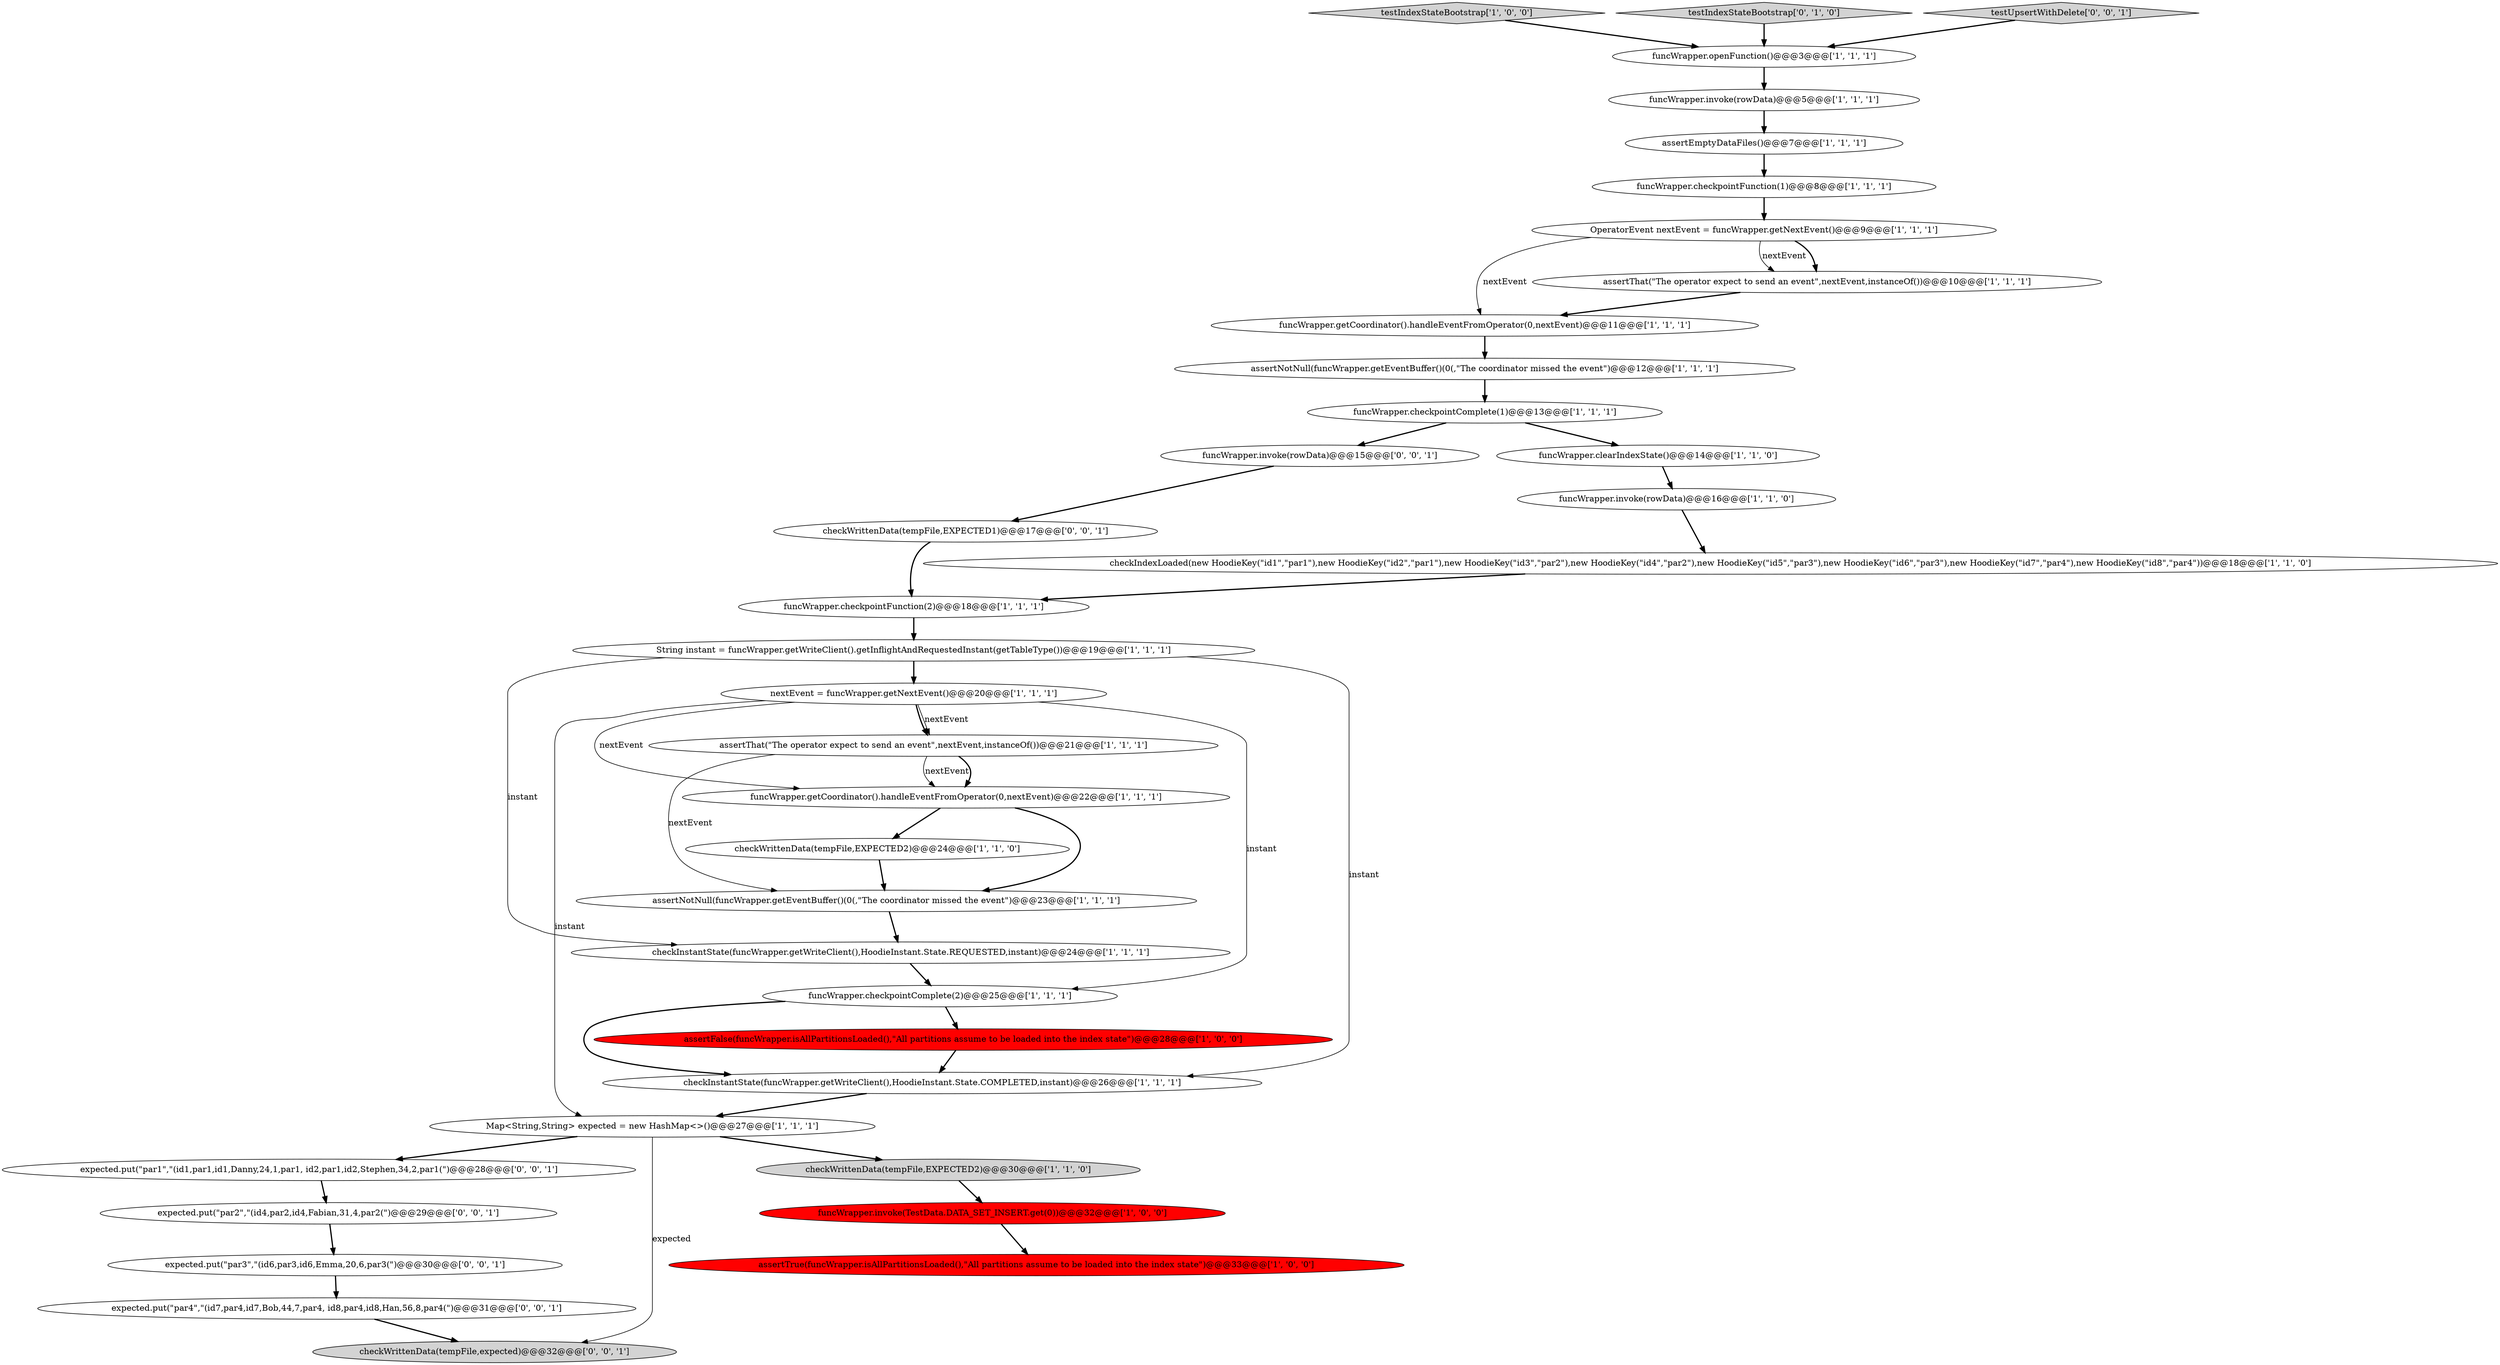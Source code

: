 digraph {
12 [style = filled, label = "funcWrapper.invoke(TestData.DATA_SET_INSERT.get(0))@@@32@@@['1', '0', '0']", fillcolor = red, shape = ellipse image = "AAA1AAABBB1BBB"];
17 [style = filled, label = "checkInstantState(funcWrapper.getWriteClient(),HoodieInstant.State.COMPLETED,instant)@@@26@@@['1', '1', '1']", fillcolor = white, shape = ellipse image = "AAA0AAABBB1BBB"];
22 [style = filled, label = "assertThat(\"The operator expect to send an event\",nextEvent,instanceOf())@@@21@@@['1', '1', '1']", fillcolor = white, shape = ellipse image = "AAA0AAABBB1BBB"];
35 [style = filled, label = "expected.put(\"par1\",\"(id1,par1,id1,Danny,24,1,par1, id2,par1,id2,Stephen,34,2,par1(\")@@@28@@@['0', '0', '1']", fillcolor = white, shape = ellipse image = "AAA0AAABBB3BBB"];
9 [style = filled, label = "assertEmptyDataFiles()@@@7@@@['1', '1', '1']", fillcolor = white, shape = ellipse image = "AAA0AAABBB1BBB"];
24 [style = filled, label = "funcWrapper.getCoordinator().handleEventFromOperator(0,nextEvent)@@@11@@@['1', '1', '1']", fillcolor = white, shape = ellipse image = "AAA0AAABBB1BBB"];
30 [style = filled, label = "checkWrittenData(tempFile,expected)@@@32@@@['0', '0', '1']", fillcolor = lightgray, shape = ellipse image = "AAA0AAABBB3BBB"];
11 [style = filled, label = "funcWrapper.checkpointFunction(2)@@@18@@@['1', '1', '1']", fillcolor = white, shape = ellipse image = "AAA0AAABBB1BBB"];
4 [style = filled, label = "testIndexStateBootstrap['1', '0', '0']", fillcolor = lightgray, shape = diamond image = "AAA0AAABBB1BBB"];
15 [style = filled, label = "OperatorEvent nextEvent = funcWrapper.getNextEvent()@@@9@@@['1', '1', '1']", fillcolor = white, shape = ellipse image = "AAA0AAABBB1BBB"];
20 [style = filled, label = "funcWrapper.getCoordinator().handleEventFromOperator(0,nextEvent)@@@22@@@['1', '1', '1']", fillcolor = white, shape = ellipse image = "AAA0AAABBB1BBB"];
28 [style = filled, label = "testIndexStateBootstrap['0', '1', '0']", fillcolor = lightgray, shape = diamond image = "AAA0AAABBB2BBB"];
33 [style = filled, label = "testUpsertWithDelete['0', '0', '1']", fillcolor = lightgray, shape = diamond image = "AAA0AAABBB3BBB"];
0 [style = filled, label = "funcWrapper.checkpointComplete(1)@@@13@@@['1', '1', '1']", fillcolor = white, shape = ellipse image = "AAA0AAABBB1BBB"];
25 [style = filled, label = "funcWrapper.checkpointComplete(2)@@@25@@@['1', '1', '1']", fillcolor = white, shape = ellipse image = "AAA0AAABBB1BBB"];
36 [style = filled, label = "expected.put(\"par4\",\"(id7,par4,id7,Bob,44,7,par4, id8,par4,id8,Han,56,8,par4(\")@@@31@@@['0', '0', '1']", fillcolor = white, shape = ellipse image = "AAA0AAABBB3BBB"];
7 [style = filled, label = "assertNotNull(funcWrapper.getEventBuffer()(0(,\"The coordinator missed the event\")@@@12@@@['1', '1', '1']", fillcolor = white, shape = ellipse image = "AAA0AAABBB1BBB"];
16 [style = filled, label = "funcWrapper.checkpointFunction(1)@@@8@@@['1', '1', '1']", fillcolor = white, shape = ellipse image = "AAA0AAABBB1BBB"];
13 [style = filled, label = "Map<String,String> expected = new HashMap<>()@@@27@@@['1', '1', '1']", fillcolor = white, shape = ellipse image = "AAA0AAABBB1BBB"];
27 [style = filled, label = "String instant = funcWrapper.getWriteClient().getInflightAndRequestedInstant(getTableType())@@@19@@@['1', '1', '1']", fillcolor = white, shape = ellipse image = "AAA0AAABBB1BBB"];
18 [style = filled, label = "checkWrittenData(tempFile,EXPECTED2)@@@24@@@['1', '1', '0']", fillcolor = white, shape = ellipse image = "AAA0AAABBB1BBB"];
31 [style = filled, label = "funcWrapper.invoke(rowData)@@@15@@@['0', '0', '1']", fillcolor = white, shape = ellipse image = "AAA0AAABBB3BBB"];
26 [style = filled, label = "checkWrittenData(tempFile,EXPECTED2)@@@30@@@['1', '1', '0']", fillcolor = lightgray, shape = ellipse image = "AAA0AAABBB1BBB"];
2 [style = filled, label = "assertThat(\"The operator expect to send an event\",nextEvent,instanceOf())@@@10@@@['1', '1', '1']", fillcolor = white, shape = ellipse image = "AAA0AAABBB1BBB"];
8 [style = filled, label = "assertNotNull(funcWrapper.getEventBuffer()(0(,\"The coordinator missed the event\")@@@23@@@['1', '1', '1']", fillcolor = white, shape = ellipse image = "AAA0AAABBB1BBB"];
5 [style = filled, label = "nextEvent = funcWrapper.getNextEvent()@@@20@@@['1', '1', '1']", fillcolor = white, shape = ellipse image = "AAA0AAABBB1BBB"];
34 [style = filled, label = "expected.put(\"par3\",\"(id6,par3,id6,Emma,20,6,par3(\")@@@30@@@['0', '0', '1']", fillcolor = white, shape = ellipse image = "AAA0AAABBB3BBB"];
1 [style = filled, label = "funcWrapper.invoke(rowData)@@@16@@@['1', '1', '0']", fillcolor = white, shape = ellipse image = "AAA0AAABBB1BBB"];
6 [style = filled, label = "assertFalse(funcWrapper.isAllPartitionsLoaded(),\"All partitions assume to be loaded into the index state\")@@@28@@@['1', '0', '0']", fillcolor = red, shape = ellipse image = "AAA1AAABBB1BBB"];
3 [style = filled, label = "checkIndexLoaded(new HoodieKey(\"id1\",\"par1\"),new HoodieKey(\"id2\",\"par1\"),new HoodieKey(\"id3\",\"par2\"),new HoodieKey(\"id4\",\"par2\"),new HoodieKey(\"id5\",\"par3\"),new HoodieKey(\"id6\",\"par3\"),new HoodieKey(\"id7\",\"par4\"),new HoodieKey(\"id8\",\"par4\"))@@@18@@@['1', '1', '0']", fillcolor = white, shape = ellipse image = "AAA0AAABBB1BBB"];
14 [style = filled, label = "funcWrapper.clearIndexState()@@@14@@@['1', '1', '0']", fillcolor = white, shape = ellipse image = "AAA0AAABBB1BBB"];
23 [style = filled, label = "checkInstantState(funcWrapper.getWriteClient(),HoodieInstant.State.REQUESTED,instant)@@@24@@@['1', '1', '1']", fillcolor = white, shape = ellipse image = "AAA0AAABBB1BBB"];
32 [style = filled, label = "checkWrittenData(tempFile,EXPECTED1)@@@17@@@['0', '0', '1']", fillcolor = white, shape = ellipse image = "AAA0AAABBB3BBB"];
29 [style = filled, label = "expected.put(\"par2\",\"(id4,par2,id4,Fabian,31,4,par2(\")@@@29@@@['0', '0', '1']", fillcolor = white, shape = ellipse image = "AAA0AAABBB3BBB"];
10 [style = filled, label = "assertTrue(funcWrapper.isAllPartitionsLoaded(),\"All partitions assume to be loaded into the index state\")@@@33@@@['1', '0', '0']", fillcolor = red, shape = ellipse image = "AAA1AAABBB1BBB"];
21 [style = filled, label = "funcWrapper.invoke(rowData)@@@5@@@['1', '1', '1']", fillcolor = white, shape = ellipse image = "AAA0AAABBB1BBB"];
19 [style = filled, label = "funcWrapper.openFunction()@@@3@@@['1', '1', '1']", fillcolor = white, shape = ellipse image = "AAA0AAABBB1BBB"];
6->17 [style = bold, label=""];
16->15 [style = bold, label=""];
23->25 [style = bold, label=""];
15->2 [style = bold, label=""];
13->30 [style = solid, label="expected"];
5->20 [style = solid, label="nextEvent"];
35->29 [style = bold, label=""];
22->8 [style = solid, label="nextEvent"];
8->23 [style = bold, label=""];
31->32 [style = bold, label=""];
5->25 [style = solid, label="instant"];
4->19 [style = bold, label=""];
22->20 [style = solid, label="nextEvent"];
1->3 [style = bold, label=""];
3->11 [style = bold, label=""];
5->22 [style = solid, label="nextEvent"];
7->0 [style = bold, label=""];
29->34 [style = bold, label=""];
25->6 [style = bold, label=""];
25->17 [style = bold, label=""];
9->16 [style = bold, label=""];
14->1 [style = bold, label=""];
27->23 [style = solid, label="instant"];
15->24 [style = solid, label="nextEvent"];
15->2 [style = solid, label="nextEvent"];
20->18 [style = bold, label=""];
36->30 [style = bold, label=""];
26->12 [style = bold, label=""];
0->14 [style = bold, label=""];
21->9 [style = bold, label=""];
12->10 [style = bold, label=""];
20->8 [style = bold, label=""];
22->20 [style = bold, label=""];
13->26 [style = bold, label=""];
34->36 [style = bold, label=""];
28->19 [style = bold, label=""];
17->13 [style = bold, label=""];
18->8 [style = bold, label=""];
5->13 [style = solid, label="instant"];
27->5 [style = bold, label=""];
2->24 [style = bold, label=""];
33->19 [style = bold, label=""];
27->17 [style = solid, label="instant"];
24->7 [style = bold, label=""];
32->11 [style = bold, label=""];
5->22 [style = bold, label=""];
13->35 [style = bold, label=""];
0->31 [style = bold, label=""];
11->27 [style = bold, label=""];
19->21 [style = bold, label=""];
}
